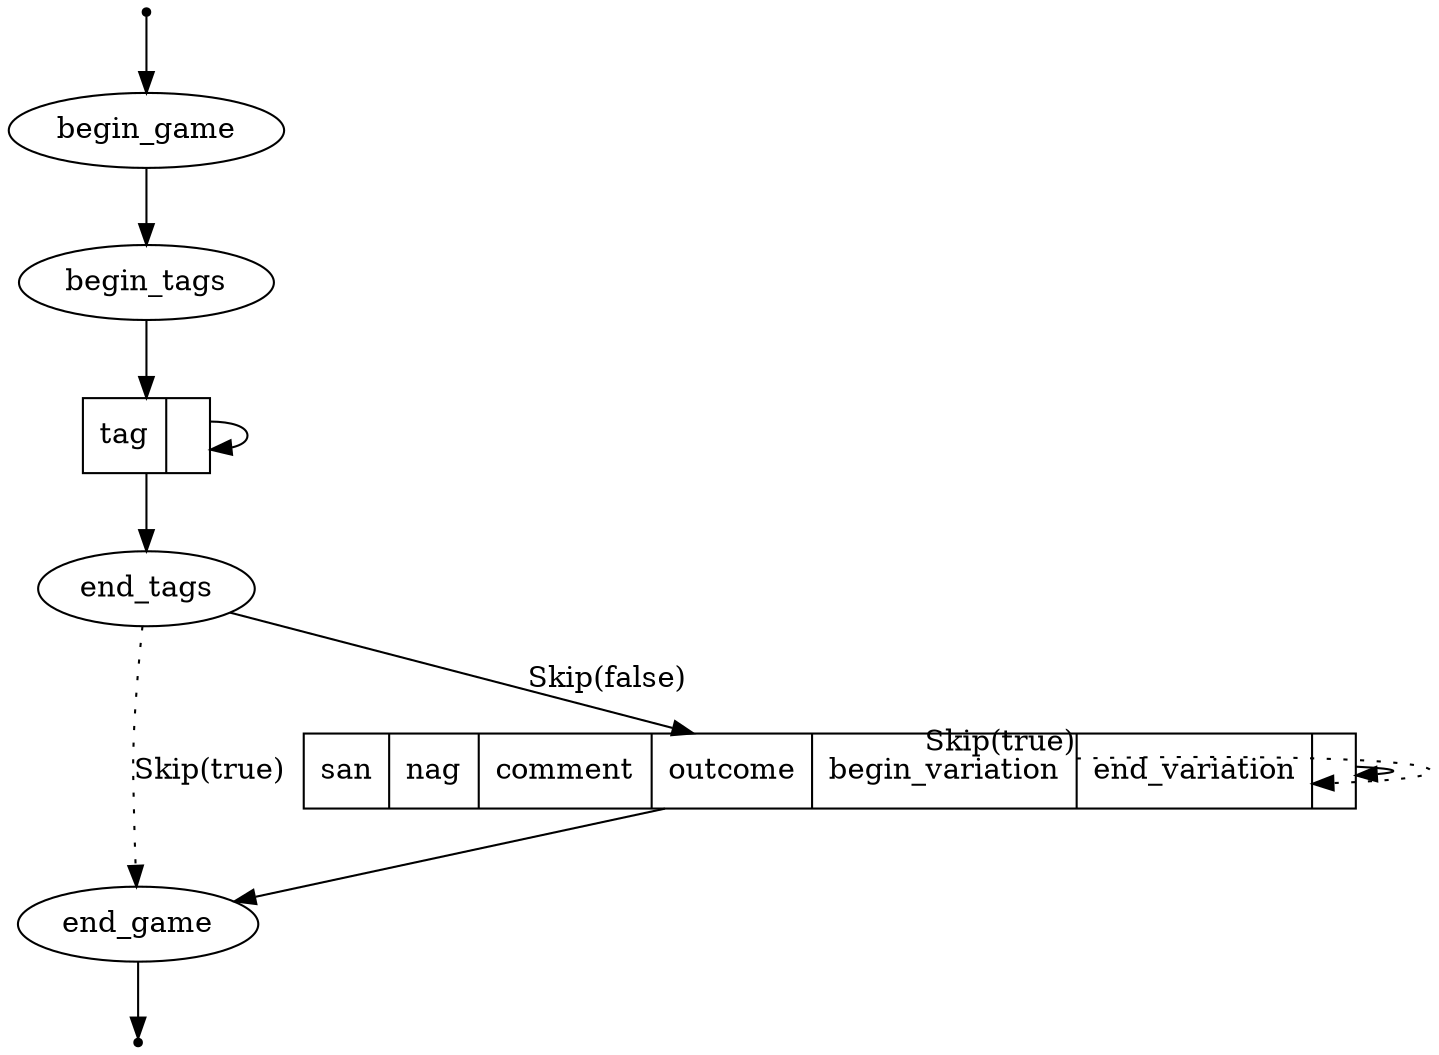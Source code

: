 digraph G {
    S, E [shape=point];

    S -> begin_game -> begin_tags -> tag;
    tag [shape=record,label="tag|"];
    tag -> tag -> end_tags;

    end_tags -> end_game [label="Skip(true)",style=dotted];
    end_tags -> moves [label="Skip(false)"];

    moves [shape=record,label="san|nag|comment|outcome|<ral> begin_variation|<rar>end_variation|"];
    moves:ral -> moves:rar [taillabel="Skip(true)",style="dotted"];
    moves -> moves;

    moves -> end_game -> E;
}
